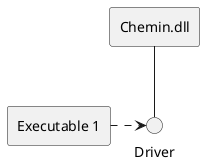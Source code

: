 @startuml

rectangle "Executable 1" as ex1
rectangle "Chemin.dll" as ex2

interface "Driver" as iface1

ex1 .> iface1
ex2 -- iface1

@enduml